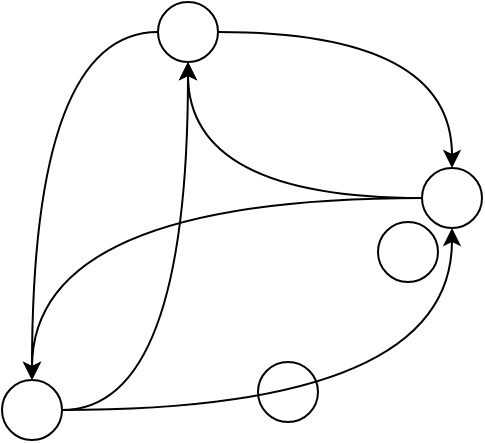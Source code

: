 <mxfile version="25.0.3">
  <diagram name="Page-1" id="eIuf6gEGH5BVFiKIpSIL">
    <mxGraphModel dx="740" dy="437" grid="0" gridSize="10" guides="1" tooltips="1" connect="1" arrows="1" fold="1" page="1" pageScale="1" pageWidth="827" pageHeight="1169" math="0" shadow="0">
      <root>
        <mxCell id="0" />
        <mxCell id="1" parent="0" />
        <mxCell id="ZXv4dvi_VZ5LQiEZGCUU-15" style="edgeStyle=orthogonalEdgeStyle;rounded=0;orthogonalLoop=1;jettySize=auto;html=1;curved=1;strokeColor=default;" parent="1" source="ZXv4dvi_VZ5LQiEZGCUU-1" target="ZXv4dvi_VZ5LQiEZGCUU-2" edge="1">
          <mxGeometry relative="1" as="geometry" />
        </mxCell>
        <mxCell id="ZXv4dvi_VZ5LQiEZGCUU-18" style="edgeStyle=orthogonalEdgeStyle;rounded=0;orthogonalLoop=1;jettySize=auto;html=1;curved=1;" parent="1" source="ZXv4dvi_VZ5LQiEZGCUU-1" target="ZXv4dvi_VZ5LQiEZGCUU-6" edge="1">
          <mxGeometry relative="1" as="geometry" />
        </mxCell>
        <mxCell id="ZXv4dvi_VZ5LQiEZGCUU-1" value="" style="ellipse;whiteSpace=wrap;html=1;aspect=fixed;" parent="1" vertex="1">
          <mxGeometry x="312" y="183" width="30" height="30" as="geometry" />
        </mxCell>
        <mxCell id="ZXv4dvi_VZ5LQiEZGCUU-14" style="edgeStyle=orthogonalEdgeStyle;rounded=0;orthogonalLoop=1;jettySize=auto;html=1;curved=1;" parent="1" source="ZXv4dvi_VZ5LQiEZGCUU-2" target="ZXv4dvi_VZ5LQiEZGCUU-1" edge="1">
          <mxGeometry relative="1" as="geometry" />
        </mxCell>
        <mxCell id="ZXv4dvi_VZ5LQiEZGCUU-19" style="edgeStyle=orthogonalEdgeStyle;rounded=0;orthogonalLoop=1;jettySize=auto;html=1;curved=1;" parent="1" source="ZXv4dvi_VZ5LQiEZGCUU-2" target="ZXv4dvi_VZ5LQiEZGCUU-6" edge="1">
          <mxGeometry relative="1" as="geometry" />
        </mxCell>
        <mxCell id="ZXv4dvi_VZ5LQiEZGCUU-2" value="" style="ellipse;whiteSpace=wrap;html=1;aspect=fixed;" parent="1" vertex="1">
          <mxGeometry x="180" y="100" width="30" height="30" as="geometry" />
        </mxCell>
        <mxCell id="ZXv4dvi_VZ5LQiEZGCUU-3" value="" style="ellipse;whiteSpace=wrap;html=1;aspect=fixed;" parent="1" vertex="1">
          <mxGeometry x="290" y="210" width="30" height="30" as="geometry" />
        </mxCell>
        <mxCell id="ZXv4dvi_VZ5LQiEZGCUU-4" value="" style="ellipse;whiteSpace=wrap;html=1;aspect=fixed;" parent="1" vertex="1">
          <mxGeometry x="230" y="280" width="30" height="30" as="geometry" />
        </mxCell>
        <mxCell id="ZXv4dvi_VZ5LQiEZGCUU-16" style="edgeStyle=orthogonalEdgeStyle;rounded=0;orthogonalLoop=1;jettySize=auto;html=1;curved=1;" parent="1" source="ZXv4dvi_VZ5LQiEZGCUU-6" target="ZXv4dvi_VZ5LQiEZGCUU-1" edge="1">
          <mxGeometry relative="1" as="geometry" />
        </mxCell>
        <mxCell id="ZXv4dvi_VZ5LQiEZGCUU-17" style="edgeStyle=orthogonalEdgeStyle;rounded=0;orthogonalLoop=1;jettySize=auto;html=1;curved=1;" parent="1" source="ZXv4dvi_VZ5LQiEZGCUU-6" target="ZXv4dvi_VZ5LQiEZGCUU-2" edge="1">
          <mxGeometry relative="1" as="geometry" />
        </mxCell>
        <mxCell id="ZXv4dvi_VZ5LQiEZGCUU-6" value="" style="ellipse;whiteSpace=wrap;html=1;aspect=fixed;" parent="1" vertex="1">
          <mxGeometry x="102" y="289" width="30" height="30" as="geometry" />
        </mxCell>
      </root>
    </mxGraphModel>
  </diagram>
</mxfile>
